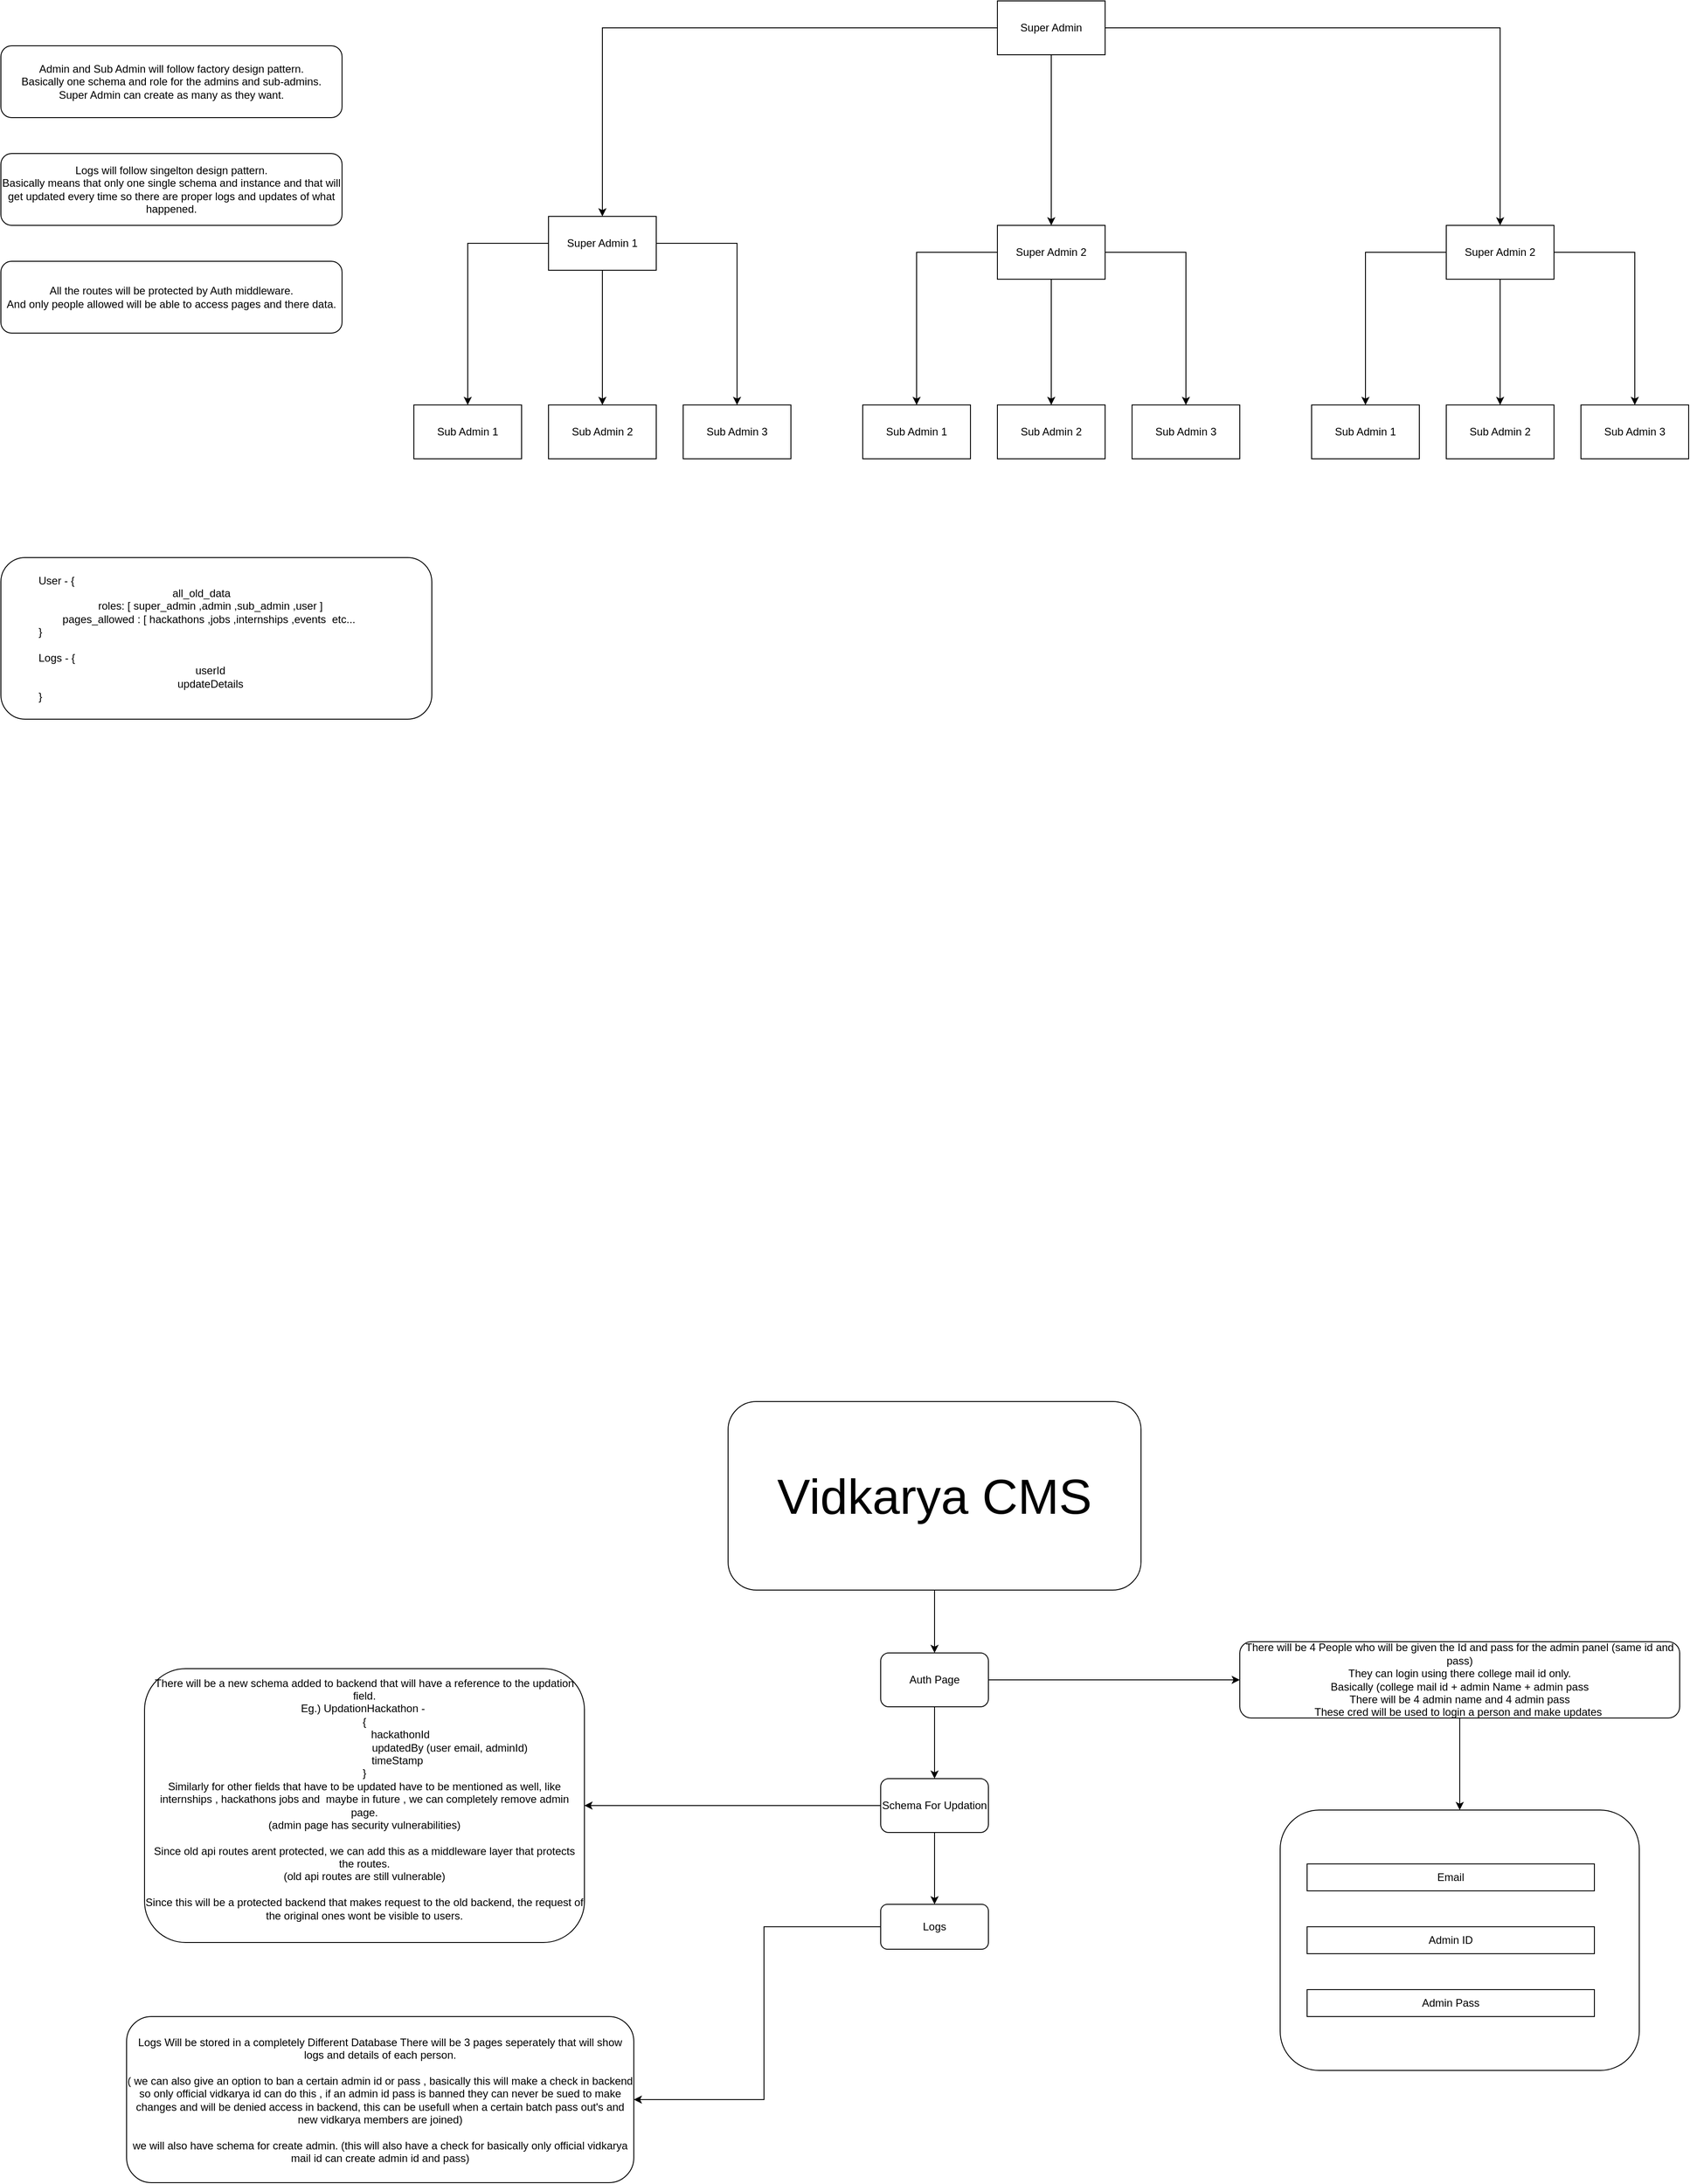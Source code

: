 <mxfile version="28.1.0">
  <diagram name="Page-1" id="r9cs2UvgUWaEHflRgWNe">
    <mxGraphModel dx="1460" dy="2559" grid="1" gridSize="10" guides="1" tooltips="1" connect="1" arrows="1" fold="1" page="1" pageScale="1" pageWidth="850" pageHeight="1100" math="0" shadow="0">
      <root>
        <mxCell id="0" />
        <mxCell id="1" parent="0" />
        <mxCell id="Qyn3fn-FXAxYEpPHlRXb-3" value="" style="edgeStyle=orthogonalEdgeStyle;rounded=0;orthogonalLoop=1;jettySize=auto;html=1;" parent="1" source="Qyn3fn-FXAxYEpPHlRXb-1" target="Qyn3fn-FXAxYEpPHlRXb-2" edge="1">
          <mxGeometry relative="1" as="geometry" />
        </mxCell>
        <mxCell id="Qyn3fn-FXAxYEpPHlRXb-1" value="&lt;font style=&quot;font-size: 55px;&quot;&gt;Vidkarya CMS&lt;/font&gt;" style="rounded=1;whiteSpace=wrap;html=1;" parent="1" vertex="1">
          <mxGeometry x="-40" y="-50" width="460" height="210" as="geometry" />
        </mxCell>
        <mxCell id="Qyn3fn-FXAxYEpPHlRXb-5" style="edgeStyle=orthogonalEdgeStyle;rounded=0;orthogonalLoop=1;jettySize=auto;html=1;entryX=0;entryY=0.5;entryDx=0;entryDy=0;" parent="1" source="Qyn3fn-FXAxYEpPHlRXb-2" target="Qyn3fn-FXAxYEpPHlRXb-4" edge="1">
          <mxGeometry relative="1" as="geometry" />
        </mxCell>
        <mxCell id="Qyn3fn-FXAxYEpPHlRXb-13" value="" style="edgeStyle=orthogonalEdgeStyle;rounded=0;orthogonalLoop=1;jettySize=auto;html=1;" parent="1" source="Qyn3fn-FXAxYEpPHlRXb-2" target="Qyn3fn-FXAxYEpPHlRXb-12" edge="1">
          <mxGeometry relative="1" as="geometry" />
        </mxCell>
        <mxCell id="Qyn3fn-FXAxYEpPHlRXb-2" value="Auth Page" style="whiteSpace=wrap;html=1;rounded=1;" parent="1" vertex="1">
          <mxGeometry x="130" y="230" width="120" height="60" as="geometry" />
        </mxCell>
        <mxCell id="Qyn3fn-FXAxYEpPHlRXb-11" style="edgeStyle=orthogonalEdgeStyle;rounded=0;orthogonalLoop=1;jettySize=auto;html=1;entryX=0.5;entryY=0;entryDx=0;entryDy=0;" parent="1" source="Qyn3fn-FXAxYEpPHlRXb-4" target="Qyn3fn-FXAxYEpPHlRXb-6" edge="1">
          <mxGeometry relative="1" as="geometry" />
        </mxCell>
        <mxCell id="Qyn3fn-FXAxYEpPHlRXb-4" value="There will be 4 People who will be given the Id and pass for the admin panel (same id and pass)&lt;div&gt;They can login using there college mail id only.&lt;br&gt;Basically (college mail id + admin Name + admin pass&lt;/div&gt;&lt;div&gt;&lt;span style=&quot;background-color: transparent; color: light-dark(rgb(0, 0, 0), rgb(255, 255, 255));&quot;&gt;There will be 4 admin name and 4 admin pass&lt;/span&gt;&lt;/div&gt;&lt;div&gt;These cred will be used to login a person and make updates&amp;nbsp;&lt;/div&gt;" style="rounded=1;whiteSpace=wrap;html=1;align=center;" parent="1" vertex="1">
          <mxGeometry x="530" y="217.5" width="490" height="85" as="geometry" />
        </mxCell>
        <mxCell id="Qyn3fn-FXAxYEpPHlRXb-6" value="" style="rounded=1;whiteSpace=wrap;html=1;" parent="1" vertex="1">
          <mxGeometry x="575" y="405" width="400" height="290" as="geometry" />
        </mxCell>
        <mxCell id="Qyn3fn-FXAxYEpPHlRXb-7" value="Email" style="rounded=0;whiteSpace=wrap;html=1;" parent="1" vertex="1">
          <mxGeometry x="605" y="465" width="320" height="30" as="geometry" />
        </mxCell>
        <mxCell id="Qyn3fn-FXAxYEpPHlRXb-8" value="Admin Pass" style="rounded=0;whiteSpace=wrap;html=1;" parent="1" vertex="1">
          <mxGeometry x="605" y="605" width="320" height="30" as="geometry" />
        </mxCell>
        <mxCell id="Qyn3fn-FXAxYEpPHlRXb-9" value="Admin ID" style="rounded=0;whiteSpace=wrap;html=1;" parent="1" vertex="1">
          <mxGeometry x="605" y="535" width="320" height="30" as="geometry" />
        </mxCell>
        <mxCell id="Qyn3fn-FXAxYEpPHlRXb-15" value="" style="edgeStyle=orthogonalEdgeStyle;rounded=0;orthogonalLoop=1;jettySize=auto;html=1;" parent="1" source="Qyn3fn-FXAxYEpPHlRXb-12" target="Qyn3fn-FXAxYEpPHlRXb-14" edge="1">
          <mxGeometry relative="1" as="geometry" />
        </mxCell>
        <mxCell id="Qyn3fn-FXAxYEpPHlRXb-17" style="edgeStyle=orthogonalEdgeStyle;rounded=0;orthogonalLoop=1;jettySize=auto;html=1;exitX=0.5;exitY=1;exitDx=0;exitDy=0;" parent="1" source="Qyn3fn-FXAxYEpPHlRXb-12" target="Qyn3fn-FXAxYEpPHlRXb-18" edge="1">
          <mxGeometry relative="1" as="geometry">
            <mxPoint x="190.25" y="710.0" as="targetPoint" />
          </mxGeometry>
        </mxCell>
        <mxCell id="Qyn3fn-FXAxYEpPHlRXb-12" value="Schema For Updation" style="whiteSpace=wrap;html=1;rounded=1;" parent="1" vertex="1">
          <mxGeometry x="130" y="370" width="120" height="60" as="geometry" />
        </mxCell>
        <mxCell id="Qyn3fn-FXAxYEpPHlRXb-14" value="There will be a new schema added to backend that will have a reference to the updation field.&lt;div&gt;Eg.) UpdationHackathon -&amp;nbsp;&lt;/div&gt;&lt;div&gt;{&lt;/div&gt;&lt;div&gt;&lt;span style=&quot;white-space: pre;&quot;&gt;&#x9;&lt;span style=&quot;white-space: pre;&quot;&gt;&#x9;&lt;/span&gt;&lt;span style=&quot;white-space: pre;&quot;&gt;&#x9;&lt;/span&gt;&lt;/span&gt;hackathonId&lt;/div&gt;&lt;div&gt;&lt;span style=&quot;white-space: pre;&quot;&gt;&lt;span style=&quot;white-space: pre;&quot;&gt;&#x9;&lt;/span&gt;&lt;span style=&quot;white-space: pre;&quot;&gt;&#x9;&lt;/span&gt;&lt;span style=&quot;white-space: pre;&quot;&gt;&#x9;&lt;/span&gt;&lt;span style=&quot;white-space: pre;&quot;&gt;&#x9;&lt;/span&gt;                         &lt;/span&gt;updatedBy (user email, adminId)&lt;/div&gt;&lt;div&gt;&lt;span style=&quot;white-space: pre;&quot;&gt;&#x9;&lt;/span&gt;&lt;span style=&quot;white-space: pre;&quot;&gt;&#x9;&lt;/span&gt;&amp;nbsp; &amp;nbsp; &amp;nbsp; timeStamp&lt;/div&gt;&lt;div&gt;}&lt;/div&gt;&lt;div&gt;Similarly for other fields that have to be updated have to be mentioned as well, like internships , hackathons jobs and&amp;nbsp; maybe in future , we can completely remove admin page.&lt;/div&gt;&lt;div&gt;(admin page has security vulnerabilities)&lt;/div&gt;&lt;div&gt;&lt;br&gt;&lt;/div&gt;&lt;div&gt;Since old api routes arent protected, we can add this as a middleware layer that protects the routes.&lt;/div&gt;&lt;div&gt;(old api routes are still vulnerable)&lt;/div&gt;&lt;div&gt;&lt;br&gt;&lt;/div&gt;&lt;div&gt;Since this will be a protected backend that makes request to the old backend, the request of the original ones wont be visible to users.&lt;br&gt;&lt;br&gt;&lt;/div&gt;" style="whiteSpace=wrap;html=1;rounded=1;" parent="1" vertex="1">
          <mxGeometry x="-690" y="247.5" width="490" height="305" as="geometry" />
        </mxCell>
        <mxCell id="Qyn3fn-FXAxYEpPHlRXb-23" style="edgeStyle=orthogonalEdgeStyle;rounded=0;orthogonalLoop=1;jettySize=auto;html=1;entryX=1;entryY=0.5;entryDx=0;entryDy=0;" parent="1" source="Qyn3fn-FXAxYEpPHlRXb-18" target="Qyn3fn-FXAxYEpPHlRXb-22" edge="1">
          <mxGeometry relative="1" as="geometry">
            <Array as="points">
              <mxPoint y="535" />
              <mxPoint y="727" />
            </Array>
          </mxGeometry>
        </mxCell>
        <mxCell id="Qyn3fn-FXAxYEpPHlRXb-18" value="Logs" style="rounded=1;whiteSpace=wrap;html=1;" parent="1" vertex="1">
          <mxGeometry x="130" y="510" width="120" height="50" as="geometry" />
        </mxCell>
        <mxCell id="Qyn3fn-FXAxYEpPHlRXb-22" value="&lt;div&gt;Logs Will be stored in a completely Different Database There will be 3 pages seperately that will show logs and details of each person.&lt;/div&gt;&lt;div&gt;&lt;br&gt;&lt;/div&gt;&lt;div&gt;( we can also give an option to ban a certain admin id or pass , basically this will make a check in backend so only official vidkarya id can do this , if an admin id pass is banned they can never be sued to make changes and will be denied access in backend, this can be usefull when a certain batch pass out&#39;s and new vidkarya members are joined)&lt;br&gt;&lt;br&gt;we will also have schema for create admin. (this will also have a check for basically only official vidkarya mail id can create admin id and pass)&lt;/div&gt;" style="whiteSpace=wrap;html=1;rounded=1;" parent="1" vertex="1">
          <mxGeometry x="-710" y="635" width="565" height="185" as="geometry" />
        </mxCell>
        <mxCell id="WZ_zsEBXoUyCOogCr5SI-1" style="edgeStyle=orthogonalEdgeStyle;rounded=0;orthogonalLoop=1;jettySize=auto;html=1;entryX=0.5;entryY=0;entryDx=0;entryDy=0;" edge="1" parent="1" source="WZ_zsEBXoUyCOogCr5SI-4" target="WZ_zsEBXoUyCOogCr5SI-8">
          <mxGeometry relative="1" as="geometry" />
        </mxCell>
        <mxCell id="WZ_zsEBXoUyCOogCr5SI-2" style="edgeStyle=orthogonalEdgeStyle;rounded=0;orthogonalLoop=1;jettySize=auto;html=1;" edge="1" parent="1" source="WZ_zsEBXoUyCOogCr5SI-4" target="WZ_zsEBXoUyCOogCr5SI-15">
          <mxGeometry relative="1" as="geometry" />
        </mxCell>
        <mxCell id="WZ_zsEBXoUyCOogCr5SI-3" style="edgeStyle=orthogonalEdgeStyle;rounded=0;orthogonalLoop=1;jettySize=auto;html=1;" edge="1" parent="1" source="WZ_zsEBXoUyCOogCr5SI-4" target="WZ_zsEBXoUyCOogCr5SI-22">
          <mxGeometry relative="1" as="geometry" />
        </mxCell>
        <mxCell id="WZ_zsEBXoUyCOogCr5SI-4" value="Super Admin" style="rounded=0;whiteSpace=wrap;html=1;" vertex="1" parent="1">
          <mxGeometry x="260" y="-1610" width="120" height="60" as="geometry" />
        </mxCell>
        <mxCell id="WZ_zsEBXoUyCOogCr5SI-5" style="edgeStyle=orthogonalEdgeStyle;rounded=0;orthogonalLoop=1;jettySize=auto;html=1;entryX=0.5;entryY=0;entryDx=0;entryDy=0;" edge="1" parent="1" source="WZ_zsEBXoUyCOogCr5SI-8" target="WZ_zsEBXoUyCOogCr5SI-11">
          <mxGeometry relative="1" as="geometry" />
        </mxCell>
        <mxCell id="WZ_zsEBXoUyCOogCr5SI-6" style="edgeStyle=orthogonalEdgeStyle;rounded=0;orthogonalLoop=1;jettySize=auto;html=1;" edge="1" parent="1" source="WZ_zsEBXoUyCOogCr5SI-8" target="WZ_zsEBXoUyCOogCr5SI-10">
          <mxGeometry relative="1" as="geometry" />
        </mxCell>
        <mxCell id="WZ_zsEBXoUyCOogCr5SI-7" style="edgeStyle=orthogonalEdgeStyle;rounded=0;orthogonalLoop=1;jettySize=auto;html=1;" edge="1" parent="1" source="WZ_zsEBXoUyCOogCr5SI-8" target="WZ_zsEBXoUyCOogCr5SI-9">
          <mxGeometry relative="1" as="geometry" />
        </mxCell>
        <mxCell id="WZ_zsEBXoUyCOogCr5SI-8" value="Super Admin 1" style="rounded=0;whiteSpace=wrap;html=1;" vertex="1" parent="1">
          <mxGeometry x="-240" y="-1370" width="120" height="60" as="geometry" />
        </mxCell>
        <mxCell id="WZ_zsEBXoUyCOogCr5SI-9" value="Sub Admin 3" style="rounded=0;whiteSpace=wrap;html=1;" vertex="1" parent="1">
          <mxGeometry x="-90" y="-1160" width="120" height="60" as="geometry" />
        </mxCell>
        <mxCell id="WZ_zsEBXoUyCOogCr5SI-10" value="Sub Admin 1" style="rounded=0;whiteSpace=wrap;html=1;" vertex="1" parent="1">
          <mxGeometry x="-390" y="-1160" width="120" height="60" as="geometry" />
        </mxCell>
        <mxCell id="WZ_zsEBXoUyCOogCr5SI-11" value="Sub Admin 2" style="rounded=0;whiteSpace=wrap;html=1;" vertex="1" parent="1">
          <mxGeometry x="-240" y="-1160" width="120" height="60" as="geometry" />
        </mxCell>
        <mxCell id="WZ_zsEBXoUyCOogCr5SI-12" style="edgeStyle=orthogonalEdgeStyle;rounded=0;orthogonalLoop=1;jettySize=auto;html=1;entryX=0.5;entryY=0;entryDx=0;entryDy=0;" edge="1" parent="1" source="WZ_zsEBXoUyCOogCr5SI-15" target="WZ_zsEBXoUyCOogCr5SI-18">
          <mxGeometry relative="1" as="geometry" />
        </mxCell>
        <mxCell id="WZ_zsEBXoUyCOogCr5SI-13" style="edgeStyle=orthogonalEdgeStyle;rounded=0;orthogonalLoop=1;jettySize=auto;html=1;" edge="1" parent="1" source="WZ_zsEBXoUyCOogCr5SI-15" target="WZ_zsEBXoUyCOogCr5SI-17">
          <mxGeometry relative="1" as="geometry" />
        </mxCell>
        <mxCell id="WZ_zsEBXoUyCOogCr5SI-14" style="edgeStyle=orthogonalEdgeStyle;rounded=0;orthogonalLoop=1;jettySize=auto;html=1;" edge="1" parent="1" source="WZ_zsEBXoUyCOogCr5SI-15" target="WZ_zsEBXoUyCOogCr5SI-16">
          <mxGeometry relative="1" as="geometry" />
        </mxCell>
        <mxCell id="WZ_zsEBXoUyCOogCr5SI-15" value="Super Admin 2" style="rounded=0;whiteSpace=wrap;html=1;" vertex="1" parent="1">
          <mxGeometry x="260" y="-1360" width="120" height="60" as="geometry" />
        </mxCell>
        <mxCell id="WZ_zsEBXoUyCOogCr5SI-16" value="Sub Admin 3" style="rounded=0;whiteSpace=wrap;html=1;" vertex="1" parent="1">
          <mxGeometry x="410" y="-1160" width="120" height="60" as="geometry" />
        </mxCell>
        <mxCell id="WZ_zsEBXoUyCOogCr5SI-17" value="Sub Admin 1" style="rounded=0;whiteSpace=wrap;html=1;" vertex="1" parent="1">
          <mxGeometry x="110" y="-1160" width="120" height="60" as="geometry" />
        </mxCell>
        <mxCell id="WZ_zsEBXoUyCOogCr5SI-18" value="Sub Admin 2" style="rounded=0;whiteSpace=wrap;html=1;" vertex="1" parent="1">
          <mxGeometry x="260" y="-1160" width="120" height="60" as="geometry" />
        </mxCell>
        <mxCell id="WZ_zsEBXoUyCOogCr5SI-19" style="edgeStyle=orthogonalEdgeStyle;rounded=0;orthogonalLoop=1;jettySize=auto;html=1;entryX=0.5;entryY=0;entryDx=0;entryDy=0;" edge="1" parent="1" source="WZ_zsEBXoUyCOogCr5SI-22" target="WZ_zsEBXoUyCOogCr5SI-24">
          <mxGeometry relative="1" as="geometry" />
        </mxCell>
        <mxCell id="WZ_zsEBXoUyCOogCr5SI-20" style="edgeStyle=orthogonalEdgeStyle;rounded=0;orthogonalLoop=1;jettySize=auto;html=1;" edge="1" parent="1" source="WZ_zsEBXoUyCOogCr5SI-22" target="WZ_zsEBXoUyCOogCr5SI-23">
          <mxGeometry relative="1" as="geometry" />
        </mxCell>
        <mxCell id="WZ_zsEBXoUyCOogCr5SI-26" style="edgeStyle=orthogonalEdgeStyle;rounded=0;orthogonalLoop=1;jettySize=auto;html=1;entryX=0.5;entryY=0;entryDx=0;entryDy=0;" edge="1" parent="1" source="WZ_zsEBXoUyCOogCr5SI-22" target="WZ_zsEBXoUyCOogCr5SI-25">
          <mxGeometry relative="1" as="geometry" />
        </mxCell>
        <mxCell id="WZ_zsEBXoUyCOogCr5SI-22" value="Super Admin 2" style="rounded=0;whiteSpace=wrap;html=1;" vertex="1" parent="1">
          <mxGeometry x="760" y="-1360" width="120" height="60" as="geometry" />
        </mxCell>
        <mxCell id="WZ_zsEBXoUyCOogCr5SI-23" value="Sub Admin 1" style="rounded=0;whiteSpace=wrap;html=1;" vertex="1" parent="1">
          <mxGeometry x="610" y="-1160" width="120" height="60" as="geometry" />
        </mxCell>
        <mxCell id="WZ_zsEBXoUyCOogCr5SI-24" value="Sub Admin 2" style="rounded=0;whiteSpace=wrap;html=1;" vertex="1" parent="1">
          <mxGeometry x="760" y="-1160" width="120" height="60" as="geometry" />
        </mxCell>
        <mxCell id="WZ_zsEBXoUyCOogCr5SI-25" value="Sub Admin 3" style="rounded=0;whiteSpace=wrap;html=1;" vertex="1" parent="1">
          <mxGeometry x="910" y="-1160" width="120" height="60" as="geometry" />
        </mxCell>
        <mxCell id="WZ_zsEBXoUyCOogCr5SI-27" value="Admin and Sub Admin will follow factory design pattern.&lt;div&gt;Basically one schema and role for the admins and sub-admins.&lt;/div&gt;&lt;div&gt;Super Admin can create as many as they want.&lt;/div&gt;" style="rounded=1;whiteSpace=wrap;html=1;" vertex="1" parent="1">
          <mxGeometry x="-850" y="-1560" width="380" height="80" as="geometry" />
        </mxCell>
        <mxCell id="WZ_zsEBXoUyCOogCr5SI-28" value="Logs will follow singelton design pattern.&lt;div&gt;Basically means that only one single schema and instance and that will get updated every time so there are proper logs and updates of what happened.&lt;/div&gt;" style="rounded=1;whiteSpace=wrap;html=1;" vertex="1" parent="1">
          <mxGeometry x="-850" y="-1440" width="380" height="80" as="geometry" />
        </mxCell>
        <mxCell id="WZ_zsEBXoUyCOogCr5SI-29" value="All the routes will be protected by Auth middleware.&lt;div&gt;And only people allowed will be able to access pages and there data.&lt;/div&gt;" style="rounded=1;whiteSpace=wrap;html=1;" vertex="1" parent="1">
          <mxGeometry x="-850" y="-1320" width="380" height="80" as="geometry" />
        </mxCell>
        <mxCell id="WZ_zsEBXoUyCOogCr5SI-30" value="&lt;blockquote style=&quot;margin: 0 0 0 40px; border: none; padding: 0px;&quot;&gt;User - {&lt;div style=&quot;text-align: center;&quot;&gt;&lt;span style=&quot;background-color: transparent; color: light-dark(rgb(0, 0, 0), rgb(255, 255, 255));&quot;&gt;&amp;nbsp; all_old_data&lt;/span&gt;&lt;/div&gt;&lt;div style=&quot;text-align: center;&quot;&gt;&lt;span style=&quot;white-space: pre;&quot;&gt;&#x9;&lt;/span&gt;roles: [ super_admin ,admin ,sub_admin ,user ]&lt;/div&gt;&lt;div style=&quot;text-align: center;&quot;&gt;&lt;span style=&quot;white-space: pre;&quot;&gt;&#x9;&lt;/span&gt;pages_allowed : [ hackathons ,jobs ,internships ,events&amp;nbsp; etc...&amp;nbsp;&lt;/div&gt;&lt;div&gt;}&lt;/div&gt;&lt;div&gt;&lt;br&gt;&lt;/div&gt;&lt;div&gt;Logs - {&lt;/div&gt;&lt;div style=&quot;text-align: center;&quot;&gt;&lt;span style=&quot;white-space: pre;&quot;&gt;&#x9;&lt;/span&gt;userId&lt;/div&gt;&lt;div style=&quot;text-align: center;&quot;&gt;&lt;span style=&quot;white-space: pre;&quot;&gt;&#x9;&lt;/span&gt;updateDetails&lt;/div&gt;&lt;div&gt;}&lt;/div&gt;&lt;/blockquote&gt;" style="rounded=1;whiteSpace=wrap;html=1;align=left;" vertex="1" parent="1">
          <mxGeometry x="-850" y="-990" width="480" height="180" as="geometry" />
        </mxCell>
      </root>
    </mxGraphModel>
  </diagram>
</mxfile>
